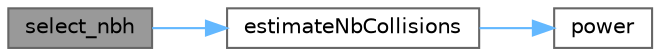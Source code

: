 digraph "select_nbh"
{
 // LATEX_PDF_SIZE
  bgcolor="transparent";
  edge [fontname=Helvetica,fontsize=10,labelfontname=Helvetica,labelfontsize=10];
  node [fontname=Helvetica,fontsize=10,shape=box,height=0.2,width=0.4];
  rankdir="LR";
  Node1 [id="Node000001",label="select_nbh",height=0.2,width=0.4,color="gray40", fillcolor="grey60", style="filled", fontcolor="black",tooltip=" "];
  Node1 -> Node2 [id="edge3_Node000001_Node000002",color="steelblue1",style="solid",tooltip=" "];
  Node2 [id="Node000002",label="estimateNbCollisions",height=0.2,width=0.4,color="grey40", fillcolor="white", style="filled",URL="$xx_hash_2tests_2collisions_2main_8c.html#aa9648d16b2cb48c465ca13ca82af3bb7",tooltip=" "];
  Node2 -> Node3 [id="edge4_Node000002_Node000003",color="steelblue1",style="solid",tooltip=" "];
  Node3 [id="Node000003",label="power",height=0.2,width=0.4,color="grey40", fillcolor="white", style="filled",URL="$xx_hash_2tests_2collisions_2main_8c.html#a8c8fc0b853403926062eb6acd951139e",tooltip=" "];
}
